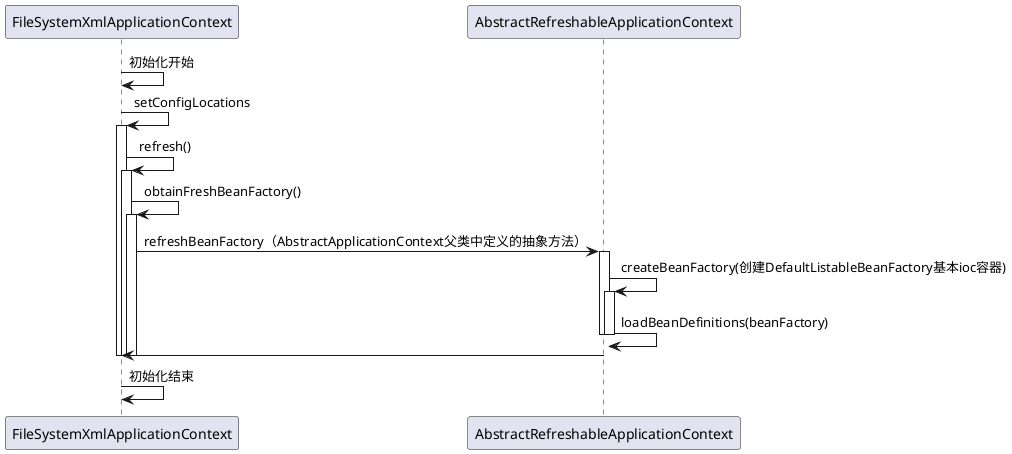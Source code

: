 @startuml
participant FileSystemXmlApplicationContext as main
participant AbstractRefreshableApplicationContext as AbsRefContext
main ->main : 初始化开始
main -> main :setConfigLocations
activate main
main -> main: refresh()
activate main
main -> main: obtainFreshBeanFactory()
activate main


main -> AbsRefContext: refreshBeanFactory（AbstractApplicationContext父类中定义的抽象方法）
activate AbsRefContext
AbsRefContext->AbsRefContext:createBeanFactory(创建DefaultListableBeanFactory基本ioc容器)
activate AbsRefContext
AbsRefContext->AbsRefContext:loadBeanDefinitions(beanFactory)
deactivate AbsRefContext
deactivate AbsRefContext
AbsRefContext -> main:


deactivate main
deactivate main
deactivate main
main ->main : 初始化结束
@enduml